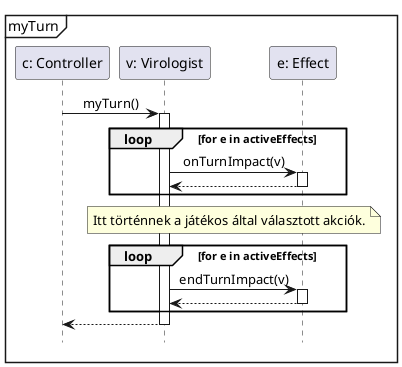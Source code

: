 @startuml

hide footbox
skinparam sequenceMessageAlign center

mainframe myTurn

participant "c: Controller" as c
participant "v: Virologist" as v
participant "e: Effect" as e
c -> v ++ : myTurn()
    loop for e in activeEffects
        v -> e ++ : onTurnImpact(v)
        return
    end
    note over v,e: Itt történnek a játékos által választott akciók.
    loop for e in activeEffects
        v -> e ++ : endTurnImpact(v)
        return
    end

return
@enduml